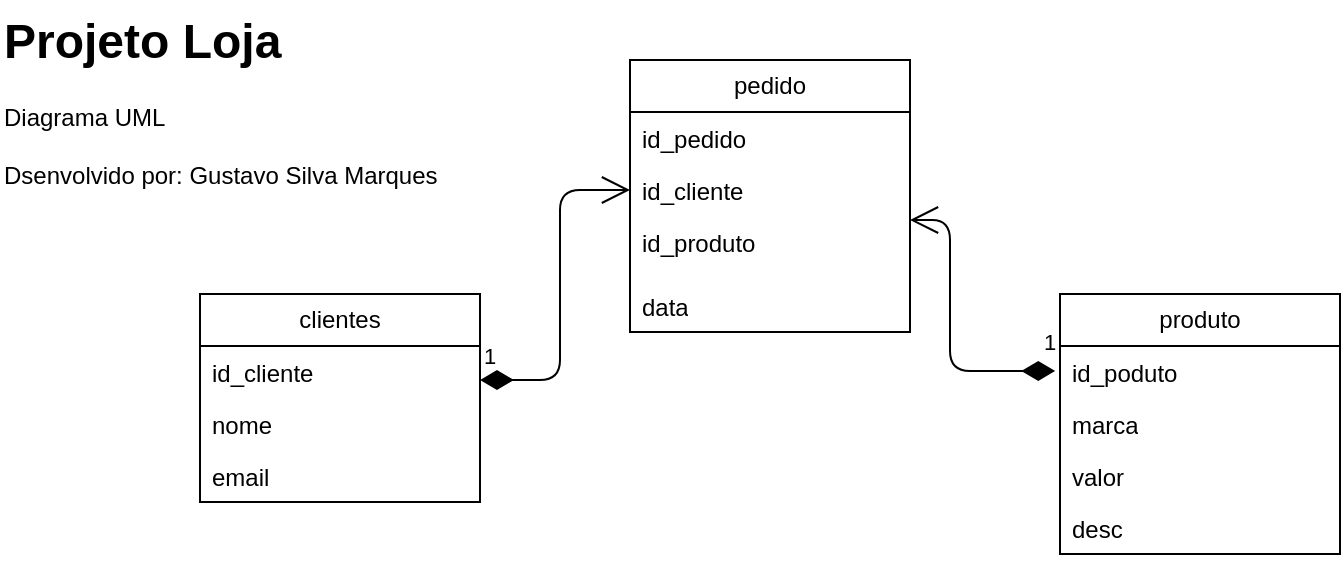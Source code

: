 <mxfile version="26.0.16">
  <diagram name="Page-1" id="SunZ1r-hp2Wj6aM7PKMf">
    <mxGraphModel dx="862" dy="322" grid="1" gridSize="10" guides="1" tooltips="1" connect="1" arrows="1" fold="1" page="1" pageScale="1" pageWidth="850" pageHeight="1100" math="0" shadow="0">
      <root>
        <mxCell id="0" />
        <mxCell id="1" parent="0" />
        <mxCell id="A-93KXf99LTbqpAUuoJA-11" value="clientes" style="swimlane;fontStyle=0;childLayout=stackLayout;horizontal=1;startSize=26;fillColor=none;horizontalStack=0;resizeParent=1;resizeParentMax=0;resizeLast=0;collapsible=1;marginBottom=0;whiteSpace=wrap;html=1;rounded=0;" vertex="1" parent="1">
          <mxGeometry x="140" y="157" width="140" height="104" as="geometry" />
        </mxCell>
        <mxCell id="A-93KXf99LTbqpAUuoJA-12" value="id_cliente" style="text;strokeColor=none;fillColor=none;align=left;verticalAlign=top;spacingLeft=4;spacingRight=4;overflow=hidden;rotatable=0;points=[[0,0.5],[1,0.5]];portConstraint=eastwest;whiteSpace=wrap;html=1;rounded=0;" vertex="1" parent="A-93KXf99LTbqpAUuoJA-11">
          <mxGeometry y="26" width="140" height="26" as="geometry" />
        </mxCell>
        <mxCell id="A-93KXf99LTbqpAUuoJA-13" value="nome" style="text;strokeColor=none;fillColor=none;align=left;verticalAlign=top;spacingLeft=4;spacingRight=4;overflow=hidden;rotatable=0;points=[[0,0.5],[1,0.5]];portConstraint=eastwest;whiteSpace=wrap;html=1;rounded=0;" vertex="1" parent="A-93KXf99LTbqpAUuoJA-11">
          <mxGeometry y="52" width="140" height="26" as="geometry" />
        </mxCell>
        <mxCell id="A-93KXf99LTbqpAUuoJA-14" value="email" style="text;strokeColor=none;fillColor=none;align=left;verticalAlign=top;spacingLeft=4;spacingRight=4;overflow=hidden;rotatable=0;points=[[0,0.5],[1,0.5]];portConstraint=eastwest;whiteSpace=wrap;html=1;rounded=0;" vertex="1" parent="A-93KXf99LTbqpAUuoJA-11">
          <mxGeometry y="78" width="140" height="26" as="geometry" />
        </mxCell>
        <mxCell id="A-93KXf99LTbqpAUuoJA-15" value="produto" style="swimlane;fontStyle=0;childLayout=stackLayout;horizontal=1;startSize=26;fillColor=none;horizontalStack=0;resizeParent=1;resizeParentMax=0;resizeLast=0;collapsible=1;marginBottom=0;whiteSpace=wrap;html=1;rounded=0;" vertex="1" parent="1">
          <mxGeometry x="570" y="157" width="140" height="130" as="geometry" />
        </mxCell>
        <mxCell id="A-93KXf99LTbqpAUuoJA-16" value="id_poduto" style="text;strokeColor=none;fillColor=none;align=left;verticalAlign=top;spacingLeft=4;spacingRight=4;overflow=hidden;rotatable=0;points=[[0,0.5],[1,0.5]];portConstraint=eastwest;whiteSpace=wrap;html=1;rounded=0;" vertex="1" parent="A-93KXf99LTbqpAUuoJA-15">
          <mxGeometry y="26" width="140" height="26" as="geometry" />
        </mxCell>
        <mxCell id="A-93KXf99LTbqpAUuoJA-17" value="marca" style="text;strokeColor=none;fillColor=none;align=left;verticalAlign=top;spacingLeft=4;spacingRight=4;overflow=hidden;rotatable=0;points=[[0,0.5],[1,0.5]];portConstraint=eastwest;whiteSpace=wrap;html=1;rounded=0;" vertex="1" parent="A-93KXf99LTbqpAUuoJA-15">
          <mxGeometry y="52" width="140" height="26" as="geometry" />
        </mxCell>
        <mxCell id="A-93KXf99LTbqpAUuoJA-18" value="valor" style="text;strokeColor=none;fillColor=none;align=left;verticalAlign=top;spacingLeft=4;spacingRight=4;overflow=hidden;rotatable=0;points=[[0,0.5],[1,0.5]];portConstraint=eastwest;whiteSpace=wrap;html=1;rounded=0;" vertex="1" parent="A-93KXf99LTbqpAUuoJA-15">
          <mxGeometry y="78" width="140" height="26" as="geometry" />
        </mxCell>
        <mxCell id="A-93KXf99LTbqpAUuoJA-40" value="desc" style="text;strokeColor=none;fillColor=none;align=left;verticalAlign=top;spacingLeft=4;spacingRight=4;overflow=hidden;rotatable=0;points=[[0,0.5],[1,0.5]];portConstraint=eastwest;whiteSpace=wrap;html=1;rounded=0;" vertex="1" parent="A-93KXf99LTbqpAUuoJA-15">
          <mxGeometry y="104" width="140" height="26" as="geometry" />
        </mxCell>
        <mxCell id="A-93KXf99LTbqpAUuoJA-19" value="pedido" style="swimlane;fontStyle=0;childLayout=stackLayout;horizontal=1;startSize=26;fillColor=none;horizontalStack=0;resizeParent=1;resizeParentMax=0;resizeLast=0;collapsible=1;marginBottom=0;whiteSpace=wrap;html=1;rounded=0;" vertex="1" parent="1">
          <mxGeometry x="355" y="40" width="140" height="136" as="geometry" />
        </mxCell>
        <mxCell id="A-93KXf99LTbqpAUuoJA-20" value="id_pedido" style="text;strokeColor=none;fillColor=none;align=left;verticalAlign=top;spacingLeft=4;spacingRight=4;overflow=hidden;rotatable=0;points=[[0,0.5],[1,0.5]];portConstraint=eastwest;whiteSpace=wrap;html=1;rounded=0;" vertex="1" parent="A-93KXf99LTbqpAUuoJA-19">
          <mxGeometry y="26" width="140" height="26" as="geometry" />
        </mxCell>
        <mxCell id="A-93KXf99LTbqpAUuoJA-21" value="id_cliente" style="text;strokeColor=none;fillColor=none;align=left;verticalAlign=top;spacingLeft=4;spacingRight=4;overflow=hidden;rotatable=0;points=[[0,0.5],[1,0.5]];portConstraint=eastwest;whiteSpace=wrap;html=1;rounded=0;" vertex="1" parent="A-93KXf99LTbqpAUuoJA-19">
          <mxGeometry y="52" width="140" height="26" as="geometry" />
        </mxCell>
        <mxCell id="A-93KXf99LTbqpAUuoJA-22" value="id_produto" style="text;strokeColor=none;fillColor=none;align=left;verticalAlign=top;spacingLeft=4;spacingRight=4;overflow=hidden;rotatable=0;points=[[0,0.5],[1,0.5]];portConstraint=eastwest;whiteSpace=wrap;html=1;rounded=0;" vertex="1" parent="A-93KXf99LTbqpAUuoJA-19">
          <mxGeometry y="78" width="140" height="32" as="geometry" />
        </mxCell>
        <mxCell id="A-93KXf99LTbqpAUuoJA-24" value="data" style="text;strokeColor=none;fillColor=none;align=left;verticalAlign=top;spacingLeft=4;spacingRight=4;overflow=hidden;rotatable=0;points=[[0,0.5],[1,0.5]];portConstraint=eastwest;whiteSpace=wrap;html=1;rounded=0;" vertex="1" parent="A-93KXf99LTbqpAUuoJA-19">
          <mxGeometry y="110" width="140" height="26" as="geometry" />
        </mxCell>
        <mxCell id="A-93KXf99LTbqpAUuoJA-46" value="1" style="endArrow=open;html=1;endSize=12;startArrow=diamondThin;startSize=14;startFill=1;edgeStyle=orthogonalEdgeStyle;align=left;verticalAlign=bottom;entryX=0;entryY=0.5;entryDx=0;entryDy=0;" edge="1" parent="1" target="A-93KXf99LTbqpAUuoJA-21">
          <mxGeometry x="-1" y="3" relative="1" as="geometry">
            <mxPoint x="280" y="200" as="sourcePoint" />
            <mxPoint x="440" y="200" as="targetPoint" />
            <Array as="points">
              <mxPoint x="320" y="200" />
              <mxPoint x="320" y="105" />
            </Array>
          </mxGeometry>
        </mxCell>
        <mxCell id="A-93KXf99LTbqpAUuoJA-48" value="1" style="endArrow=open;html=1;endSize=12;startArrow=diamondThin;startSize=14;startFill=1;edgeStyle=orthogonalEdgeStyle;align=left;verticalAlign=bottom;entryX=1.036;entryY=0.063;entryDx=0;entryDy=0;entryPerimeter=0;exitX=-0.017;exitY=0.481;exitDx=0;exitDy=0;exitPerimeter=0;" edge="1" parent="1" source="A-93KXf99LTbqpAUuoJA-16">
          <mxGeometry x="-0.897" y="-6" relative="1" as="geometry">
            <mxPoint x="560" y="196" as="sourcePoint" />
            <mxPoint x="495.0" y="120.016" as="targetPoint" />
            <Array as="points">
              <mxPoint x="515" y="196" />
              <mxPoint x="515" y="120" />
            </Array>
            <mxPoint as="offset" />
          </mxGeometry>
        </mxCell>
        <mxCell id="A-93KXf99LTbqpAUuoJA-49" value="&lt;h1 style=&quot;margin-top: 0px;&quot;&gt;Projeto Loja&lt;/h1&gt;&lt;div&gt;Diagrama UML&lt;/div&gt;&lt;div&gt;&lt;br&gt;&lt;/div&gt;&lt;div&gt;Dsenvolvido por: Gustavo Silva Marques&lt;/div&gt;" style="text;html=1;whiteSpace=wrap;overflow=hidden;rounded=0;" vertex="1" parent="1">
          <mxGeometry x="40" y="10" width="240" height="120" as="geometry" />
        </mxCell>
      </root>
    </mxGraphModel>
  </diagram>
</mxfile>
